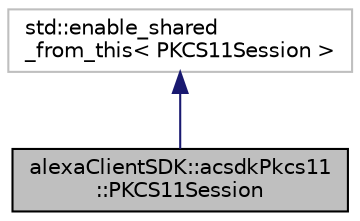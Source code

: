 digraph "alexaClientSDK::acsdkPkcs11::PKCS11Session"
{
 // LATEX_PDF_SIZE
  edge [fontname="Helvetica",fontsize="10",labelfontname="Helvetica",labelfontsize="10"];
  node [fontname="Helvetica",fontsize="10",shape=record];
  Node1 [label="alexaClientSDK::acsdkPkcs11\l::PKCS11Session",height=0.2,width=0.4,color="black", fillcolor="grey75", style="filled", fontcolor="black",tooltip="PKCS11 session wrapper."];
  Node2 -> Node1 [dir="back",color="midnightblue",fontsize="10",style="solid",fontname="Helvetica"];
  Node2 [label="std::enable_shared\l_from_this\< PKCS11Session \>",height=0.2,width=0.4,color="grey75", fillcolor="white", style="filled",tooltip=" "];
}
